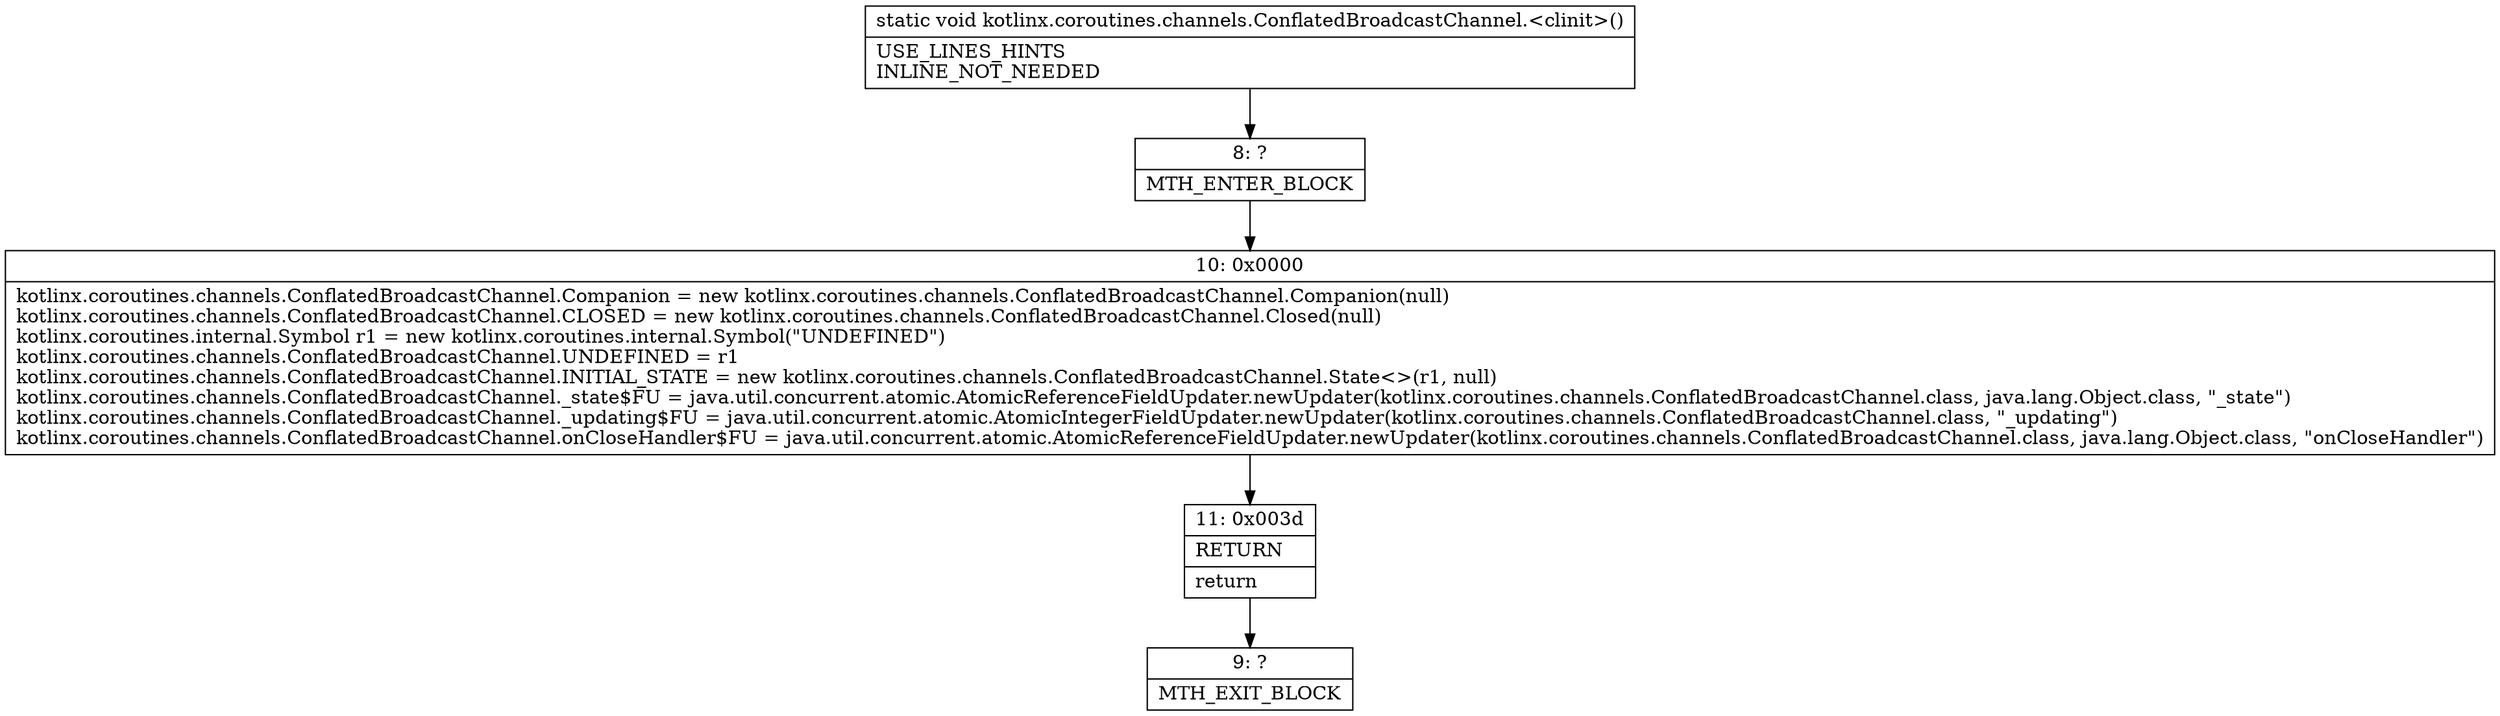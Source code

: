 digraph "CFG forkotlinx.coroutines.channels.ConflatedBroadcastChannel.\<clinit\>()V" {
Node_8 [shape=record,label="{8\:\ ?|MTH_ENTER_BLOCK\l}"];
Node_10 [shape=record,label="{10\:\ 0x0000|kotlinx.coroutines.channels.ConflatedBroadcastChannel.Companion = new kotlinx.coroutines.channels.ConflatedBroadcastChannel.Companion(null)\lkotlinx.coroutines.channels.ConflatedBroadcastChannel.CLOSED = new kotlinx.coroutines.channels.ConflatedBroadcastChannel.Closed(null)\lkotlinx.coroutines.internal.Symbol r1 = new kotlinx.coroutines.internal.Symbol(\"UNDEFINED\")\lkotlinx.coroutines.channels.ConflatedBroadcastChannel.UNDEFINED = r1\lkotlinx.coroutines.channels.ConflatedBroadcastChannel.INITIAL_STATE = new kotlinx.coroutines.channels.ConflatedBroadcastChannel.State\<\>(r1, null)\lkotlinx.coroutines.channels.ConflatedBroadcastChannel._state$FU = java.util.concurrent.atomic.AtomicReferenceFieldUpdater.newUpdater(kotlinx.coroutines.channels.ConflatedBroadcastChannel.class, java.lang.Object.class, \"_state\")\lkotlinx.coroutines.channels.ConflatedBroadcastChannel._updating$FU = java.util.concurrent.atomic.AtomicIntegerFieldUpdater.newUpdater(kotlinx.coroutines.channels.ConflatedBroadcastChannel.class, \"_updating\")\lkotlinx.coroutines.channels.ConflatedBroadcastChannel.onCloseHandler$FU = java.util.concurrent.atomic.AtomicReferenceFieldUpdater.newUpdater(kotlinx.coroutines.channels.ConflatedBroadcastChannel.class, java.lang.Object.class, \"onCloseHandler\")\l}"];
Node_11 [shape=record,label="{11\:\ 0x003d|RETURN\l|return\l}"];
Node_9 [shape=record,label="{9\:\ ?|MTH_EXIT_BLOCK\l}"];
MethodNode[shape=record,label="{static void kotlinx.coroutines.channels.ConflatedBroadcastChannel.\<clinit\>()  | USE_LINES_HINTS\lINLINE_NOT_NEEDED\l}"];
MethodNode -> Node_8;Node_8 -> Node_10;
Node_10 -> Node_11;
Node_11 -> Node_9;
}

